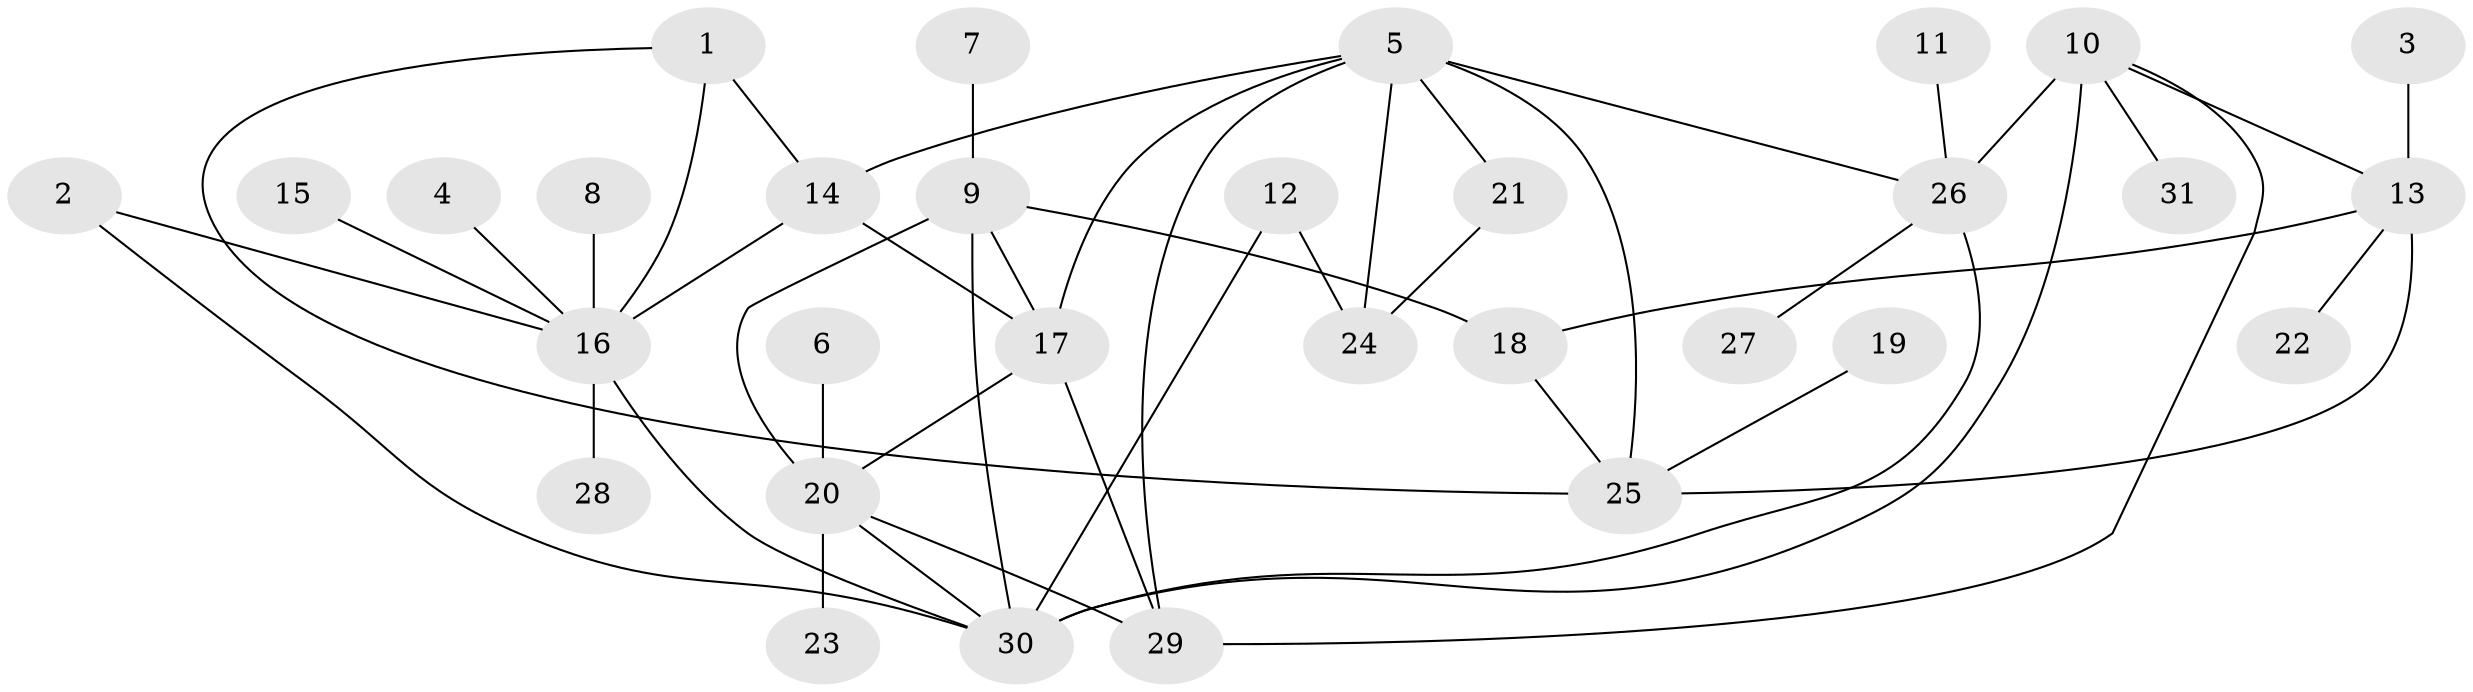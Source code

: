 // original degree distribution, {7: 0.06862745098039216, 6: 0.049019607843137254, 5: 0.049019607843137254, 10: 0.0392156862745098, 9: 0.0196078431372549, 8: 0.0196078431372549, 12: 0.00980392156862745, 11: 0.00980392156862745, 2: 0.1568627450980392, 1: 0.5588235294117647, 3: 0.0196078431372549}
// Generated by graph-tools (version 1.1) at 2025/37/03/04/25 23:37:34]
// undirected, 31 vertices, 47 edges
graph export_dot {
  node [color=gray90,style=filled];
  1;
  2;
  3;
  4;
  5;
  6;
  7;
  8;
  9;
  10;
  11;
  12;
  13;
  14;
  15;
  16;
  17;
  18;
  19;
  20;
  21;
  22;
  23;
  24;
  25;
  26;
  27;
  28;
  29;
  30;
  31;
  1 -- 14 [weight=2.0];
  1 -- 16 [weight=2.0];
  1 -- 25 [weight=1.0];
  2 -- 16 [weight=1.0];
  2 -- 30 [weight=1.0];
  3 -- 13 [weight=1.0];
  4 -- 16 [weight=1.0];
  5 -- 14 [weight=1.0];
  5 -- 17 [weight=1.0];
  5 -- 21 [weight=2.0];
  5 -- 24 [weight=4.0];
  5 -- 25 [weight=3.0];
  5 -- 26 [weight=1.0];
  5 -- 29 [weight=1.0];
  6 -- 20 [weight=1.0];
  7 -- 9 [weight=1.0];
  8 -- 16 [weight=1.0];
  9 -- 17 [weight=3.0];
  9 -- 18 [weight=1.0];
  9 -- 20 [weight=3.0];
  9 -- 30 [weight=1.0];
  10 -- 13 [weight=1.0];
  10 -- 26 [weight=3.0];
  10 -- 29 [weight=1.0];
  10 -- 30 [weight=1.0];
  10 -- 31 [weight=1.0];
  11 -- 26 [weight=1.0];
  12 -- 24 [weight=1.0];
  12 -- 30 [weight=1.0];
  13 -- 18 [weight=1.0];
  13 -- 22 [weight=1.0];
  13 -- 25 [weight=3.0];
  14 -- 16 [weight=4.0];
  14 -- 17 [weight=2.0];
  15 -- 16 [weight=1.0];
  16 -- 28 [weight=1.0];
  16 -- 30 [weight=1.0];
  17 -- 20 [weight=3.0];
  17 -- 29 [weight=1.0];
  18 -- 25 [weight=3.0];
  19 -- 25 [weight=1.0];
  20 -- 23 [weight=1.0];
  20 -- 29 [weight=1.0];
  20 -- 30 [weight=1.0];
  21 -- 24 [weight=2.0];
  26 -- 27 [weight=1.0];
  26 -- 30 [weight=3.0];
}
